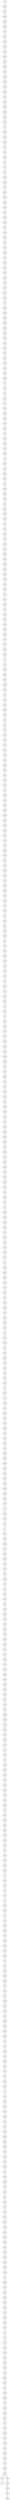 graph {
n0;
n1;
n2;
n3;
n4;
n5;
n6;
n7;
n8;
n9;
n10;
n11;
n12;
n13;
n14;
n15;
n16;
n17;
n18;
n19;
n20;
n21;
n22;
n23;
n24;
n25;
n26;
n27;
n28;
n29;
n30;
n31;
n32;
n33;
n34;
n35;
n36;
n37;
n38;
n39;
n40;
n41;
n42;
n43;
n44;
n45;
n46;
n47;
n48;
n49;
n50;
n51;
n52;
n53;
n54;
n55;
n56;
n57;
n58;
n59;
n60;
n61;
n62;
n63;
n64;
n65;
n66;
n67;
n68;
n69;
n70;
n71;
n72;
n73;
n74;
n75;
n76;
n77;
n78;
n79;
n80;
n81;
n82;
n83;
n84;
n85;
n86;
n87;
n88;
n89;
n90;
n91;
n92;
n93;
n94;
n95;
n96;
n97;
n98;
n99;
n100;
n101;
n102;
n103;
n104;
n105;
n106;
n107;
n108;
n109;
n110;
n111;
n112;
n113;
n114;
n115;
n116;
n117;
n118;
n119;
n120;
n121;
n122;
n123;
n124;
n125;
n126;
n127;
n128;
n129;
n130;
n131;
n132;
n133;
n134;
n135;
n136;
n137;
n138;
n139;
n140;
n141;
n142;
n143;
n144;
n145;
n146;
n147;
n148;
n149;
n150;
n151;
n152;
n153;
n154;
n155;
n156;
n157;
n158;
n159;
n160;
n161;
n162;
n163;
n164;
n165;
n166;
n167;
n168;
n169;
n170;
n171;
n172;
n173;
n174;
n175;
n176;
n177;
n178;
n179;
n180;
n181;
n182;
n183;
n184;
n185;
n186;
n187;
n188;
n189;
n190;
n191;
n192;
n193;
n194;
n195;
n196;
n197;
n198;
n199;
n200;
n201;
n202;
n203;
n204;
n205;
n206;
n207;
n208;
n209;
n210;
n211;
n212;
n213;
n214;
n215;
n216;
n217;
n218;
n219;
n220;
n221;
n222;
n223;
n224;
n225;
n226;
n227;
n228;
n229;
n230;
n231;
n232;
n233;
n234;
n235;
n236;
n237;
n238;
n239;
n240;
n241;
n242;
n243;
n244;
n245;
n246;
n247;
n248;
n249;
n250;
n251;
n252;
n253;
n254;
n255;
n256;
n257;
n258;
n259;
n260;
n261;
n262;
n263;
n264;
n265;
n266;
n267;
n268;
n269;
n270;
n271;
n272;
n273;
n274;
n275;
n276;
n277;
n278;
n279;
n280;
n281;
n282;
n283;
n284;
n285;
n286;
n287;
n288;
n289;
n290;
n291;
n292;
n293;
n294;
n295;
n296;
n297;
n298;
n299;
n300;
n301;
n302;
n303;
n304;
n305;
n306;
n307;
n308;
n309;
n310;
n311;
n312;
n313;
n314;
n315;
n316;
n317;
n318;
n319;
n320;
n321;
n322;
n323;
n324;
n325;
n326;
n327;
n328;
n329;
n330;
n331;
n332;
n333;
n334;
n335;
n336;
n337;
n338;
n339;
n340;
n341;
n342;
n343;
n344;
n345;
n346;
n347;
n348;
n349;
n350;
n351;
n352;
n353;
n354;
n355;
n356;
n357;
n358;
n359;
n360;
n361;
n362;
n363;
n364;
n365;
n366;
n367;
n368;
n369;
n370;
n371;
n372;
n373;
n374;
n375;
n376;
n377;
n378;
n379;
n380;
n381;
n382;
n383;
n384;
n385;
n386;
n387;
n388;
n389;
n390;
n391;
n392;
n393;
n394;
n395;
n396;
n397;
n398;
n399;
n400;
n401;
n402;
n403;
n404;
n405;
n406;
n407;
n408;
n409;
n410;
n411;
n412;
n413;
n414;
n415;
n416;
n417;
n418;
n419;
n420;
n421;
n422;
n423;
n424;
n425;
n426;
n427;
n428;
n429;
n430;
n431;
n432;
n433;
n434;
n435;
n436;
n437;
n438;
n439;
n440;
n441;
n442;
n443;
n444;
n445;
n446;
n447;
n448;
n449;
n450;
n451;
n452;
n453;
n454;
n455;
n456;
n457;
n458;
n459;
n460;
n461;
n462;
n463;
n464;
n465;
n466;
n467;
n468;
n469;
n470;
n471;
n472;
n473;
n474;
n475;
n476;
n477;
n478;
n479;
n480;
n481;
n482;
n483;
n484;
n485;
n486;
n487;
n488;
n489;
n490;
n491;
n492;
n493;
n494;
n495;
n496;
n497;
n498;
n499;
n0 -- n286;
n1 -- n47;
n1 -- n116;
n2 -- n145;
n2 -- n190;
n3 -- n373;
n3 -- n112;
n4 -- n395;
n4 -- n454;
n5 -- n200;
n5 -- n397;
n6 -- n140;
n6 -- n414;
n7 -- n331;
n7 -- n38;
n8 -- n443;
n8 -- n432;
n9 -- n425;
n9 -- n418;
n10 -- n84;
n10 -- n314;
n11 -- n182;
n11 -- n397;
n12 -- n14;
n13 -- n209;
n13 -- n25;
n14 -- n110;
n14 -- n12;
n15 -- n100;
n15 -- n458;
n16 -- n99;
n16 -- n230;
n17 -- n239;
n17 -- n202;
n18 -- n368;
n18 -- n293;
n19 -- n245;
n19 -- n400;
n20 -- n190;
n20 -- n76;
n21 -- n266;
n21 -- n92;
n22 -- n130;
n22 -- n403;
n23 -- n61;
n23 -- n52;
n24 -- n57;
n24 -- n136;
n25 -- n351;
n25 -- n13;
n26 -- n493;
n26 -- n479;
n27 -- n148;
n27 -- n90;
n28 -- n180;
n28 -- n448;
n29 -- n147;
n29 -- n257;
n30 -- n476;
n30 -- n352;
n31 -- n263;
n31 -- n384;
n32 -- n409;
n32 -- n153;
n33 -- n103;
n33 -- n184;
n34 -- n325;
n34 -- n83;
n35 -- n367;
n35 -- n58;
n36 -- n341;
n36 -- n362;
n37 -- n126;
n37 -- n234;
n38 -- n132;
n38 -- n7;
n39 -- n210;
n39 -- n207;
n40 -- n193;
n40 -- n428;
n41 -- n155;
n41 -- n171;
n42 -- n205;
n42 -- n355;
n43 -- n399;
n43 -- n55;
n44 -- n457;
n44 -- n496;
n45 -- n309;
n45 -- n136;
n46 -- n269;
n46 -- n158;
n47 -- n1;
n47 -- n279;
n48 -- n109;
n48 -- n487;
n49 -- n350;
n49 -- n437;
n50 -- n407;
n50 -- n424;
n51 -- n473;
n51 -- n93;
n52 -- n23;
n52 -- n372;
n53 -- n258;
n53 -- n427;
n54 -- n344;
n54 -- n497;
n55 -- n43;
n55 -- n66;
n56 -- n301;
n56 -- n241;
n57 -- n24;
n57 -- n439;
n58 -- n139;
n58 -- n35;
n59 -- n410;
n59 -- n400;
n60 -- n140;
n60 -- n206;
n61 -- n325;
n61 -- n23;
n62 -- n273;
n62 -- n262;
n63 -- n166;
n63 -- n157;
n64 -- n239;
n64 -- n80;
n65 -- n160;
n65 -- n91;
n66 -- n404;
n66 -- n55;
n67 -- n337;
n67 -- n321;
n68 -- n287;
n68 -- n228;
n69 -- n392;
n69 -- n441;
n70 -- n307;
n70 -- n346;
n71 -- n141;
n71 -- n90;
n72 -- n192;
n72 -- n483;
n73 -- n315;
n73 -- n197;
n74 -- n316;
n74 -- n150;
n75 -- n453;
n75 -- n299;
n76 -- n20;
n76 -- n171;
n77 -- n488;
n77 -- n472;
n78 -- n194;
n78 -- n199;
n79 -- n97;
n79 -- n426;
n80 -- n64;
n80 -- n164;
n81 -- n295;
n81 -- n213;
n82 -- n143;
n82 -- n166;
n83 -- n280;
n83 -- n34;
n84 -- n10;
n84 -- n320;
n85 -- n163;
n85 -- n188;
n86 -- n453;
n86 -- n423;
n87 -- n495;
n87 -- n459;
n88 -- n125;
n88 -- n134;
n89 -- n301;
n89 -- n497;
n90 -- n27;
n90 -- n71;
n91 -- n65;
n91 -- n215;
n92 -- n21;
n92 -- n229;
n93 -- n378;
n93 -- n51;
n94 -- n189;
n94 -- n498;
n95 -- n470;
n95 -- n220;
n96 -- n334;
n96 -- n271;
n97 -- n334;
n97 -- n79;
n98 -- n456;
n98 -- n365;
n99 -- n16;
n99 -- n284;
n100 -- n235;
n100 -- n15;
n101 -- n499;
n101 -- n418;
n102 -- n386;
n102 -- n173;
n103 -- n33;
n103 -- n261;
n104 -- n200;
n104 -- n278;
n105 -- n118;
n105 -- n233;
n106 -- n463;
n106 -- n328;
n107 -- n412;
n107 -- n138;
n108 -- n159;
n108 -- n471;
n109 -- n476;
n109 -- n48;
n110 -- n14;
n110 -- n297;
n110 -- n498;
n111 -- n202;
n111 -- n336;
n112 -- n3;
n112 -- n337;
n113 -- n344;
n113 -- n494;
n114 -- n182;
n114 -- n327;
n115 -- n492;
n115 -- n168;
n116 -- n1;
n116 -- n310;
n117 -- n485;
n117 -- n196;
n118 -- n294;
n118 -- n105;
n119 -- n413;
n119 -- n176;
n120 -- n319;
n120 -- n387;
n121 -- n204;
n121 -- n458;
n122 -- n429;
n122 -- n133;
n123 -- n338;
n123 -- n394;
n124 -- n248;
n124 -- n261;
n125 -- n276;
n125 -- n88;
n126 -- n355;
n126 -- n37;
n127 -- n368;
n127 -- n191;
n128 -- n216;
n128 -- n475;
n129 -- n181;
n129 -- n257;
n130 -- n22;
n130 -- n484;
n131 -- n378;
n131 -- n168;
n132 -- n485;
n132 -- n38;
n133 -- n218;
n133 -- n122;
n134 -- n238;
n134 -- n88;
n135 -- n211;
n135 -- n236;
n136 -- n24;
n136 -- n45;
n137 -- n157;
n137 -- n441;
n138 -- n244;
n138 -- n107;
n139 -- n165;
n139 -- n58;
n140 -- n60;
n140 -- n6;
n141 -- n71;
n141 -- n172;
n142 -- n445;
n142 -- n196;
n143 -- n82;
n143 -- n224;
n144 -- n260;
n144 -- n322;
n145 -- n2;
n145 -- n398;
n146 -- n370;
n146 -- n275;
n147 -- n29;
n147 -- n230;
n148 -- n431;
n148 -- n27;
n149 -- n444;
n149 -- n253;
n150 -- n74;
n150 -- n228;
n151 -- n225;
n151 -- n204;
n152 -- n336;
n152 -- n470;
n153 -- n173;
n153 -- n32;
n154 -- n307;
n154 -- n252;
n155 -- n41;
n155 -- n266;
n156 -- n310;
n156 -- n412;
n157 -- n63;
n157 -- n137;
n158 -- n46;
n158 -- n197;
n159 -- n297;
n159 -- n108;
n160 -- n65;
n160 -- n206;
n161 -- n474;
n161 -- n408;
n162 -- n345;
n162 -- n438;
n163 -- n85;
n163 -- n411;
n164 -- n226;
n164 -- n80;
n165 -- n139;
n165 -- n431;
n166 -- n63;
n166 -- n82;
n167 -- n349;
n167 -- n417;
n168 -- n115;
n168 -- n131;
n169 -- n326;
n169 -- n313;
n170 -- n375;
n170 -- n389;
n171 -- n41;
n171 -- n76;
n172 -- n281;
n172 -- n141;
n173 -- n153;
n173 -- n102;
n174 -- n183;
n174 -- n278;
n175 -- n205;
n175 -- n374;
n176 -- n317;
n176 -- n119;
n177 -- n466;
n177 -- n491;
n178 -- n385;
n178 -- n302;
n179 -- n259;
n179 -- n461;
n180 -- n305;
n180 -- n28;
n181 -- n129;
n181 -- n415;
n182 -- n114;
n182 -- n11;
n183 -- n174;
n183 -- n240;
n184 -- n33;
n184 -- n256;
n185 -- n328;
n185 -- n440;
n186 -- n194;
n186 -- n451;
n187 -- n348;
n187 -- n312;
n188 -- n85;
n188 -- n480;
n189 -- n300;
n189 -- n94;
n190 -- n2;
n190 -- n20;
n191 -- n482;
n191 -- n127;
n192 -- n456;
n192 -- n72;
n193 -- n40;
n193 -- n246;
n194 -- n186;
n194 -- n78;
n195 -- n388;
n195 -- n286;
n196 -- n117;
n196 -- n142;
n197 -- n73;
n197 -- n158;
n198 -- n208;
n198 -- n265;
n199 -- n379;
n199 -- n78;
n200 -- n104;
n200 -- n5;
n201 -- n277;
n201 -- n419;
n202 -- n111;
n202 -- n17;
n203 -- n396;
n203 -- n423;
n204 -- n121;
n204 -- n151;
n205 -- n42;
n205 -- n175;
n206 -- n60;
n206 -- n160;
n207 -- n288;
n207 -- n39;
n208 -- n198;
n208 -- n236;
n209 -- n13;
n209 -- n389;
n210 -- n249;
n210 -- n39;
n211 -- n466;
n211 -- n135;
n212 -- n388;
n212 -- n362;
n213 -- n81;
n213 -- n223;
n214 -- n274;
n214 -- n356;
n215 -- n292;
n215 -- n91;
n216 -- n463;
n216 -- n128;
n217 -- n308;
n217 -- n343;
n218 -- n279;
n218 -- n133;
n219 -- n409;
n219 -- n253;
n220 -- n468;
n220 -- n95;
n221 -- n311;
n221 -- n407;
n222 -- n370;
n222 -- n245;
n223 -- n473;
n223 -- n213;
n224 -- n143;
n224 -- n486;
n225 -- n151;
n225 -- n353;
n226 -- n284;
n226 -- n164;
n227 -- n235;
n227 -- n410;
n228 -- n68;
n228 -- n150;
n229 -- n402;
n229 -- n92;
n230 -- n16;
n230 -- n147;
n231 -- n420;
n231 -- n376;
n232 -- n402;
n232 -- n303;
n233 -- n363;
n233 -- n105;
n234 -- n352;
n234 -- n37;
n235 -- n100;
n235 -- n227;
n236 -- n208;
n236 -- n135;
n237 -- n487;
n237 -- n332;
n238 -- n134;
n238 -- n472;
n239 -- n64;
n239 -- n17;
n240 -- n382;
n240 -- n183;
n241 -- n56;
n241 -- n428;
n242 -- n430;
n242 -- n414;
n243 -- n280;
n243 -- n443;
n244 -- n462;
n244 -- n138;
n245 -- n222;
n245 -- n19;
n246 -- n465;
n246 -- n193;
n247 -- n419;
n247 -- n285;
n248 -- n283;
n248 -- n124;
n249 -- n382;
n249 -- n210;
n250 -- n371;
n250 -- n486;
n251 -- n381;
n251 -- n272;
n252 -- n298;
n252 -- n154;
n253 -- n219;
n253 -- n149;
n254 -- n359;
n254 -- n361;
n255 -- n331;
n255 -- n464;
n256 -- n184;
n256 -- n282;
n257 -- n29;
n257 -- n129;
n258 -- n484;
n258 -- n53;
n259 -- n274;
n259 -- n179;
n260 -- n144;
n260 -- n271;
n261 -- n103;
n261 -- n124;
n262 -- n62;
n262 -- n427;
n263 -- n460;
n263 -- n31;
n264 -- n345;
n264 -- n294;
n265 -- n492;
n265 -- n198;
n266 -- n21;
n266 -- n155;
n267 -- n379;
n267 -- n333;
n268 -- n445;
n268 -- n360;
n269 -- n465;
n269 -- n46;
n270 -- n380;
n270 -- n343;
n271 -- n260;
n271 -- n96;
n272 -- n348;
n272 -- n251;
n273 -- n288;
n273 -- n62;
n274 -- n259;
n274 -- n214;
n275 -- n146;
n275 -- n455;
n276 -- n125;
n276 -- n442;
n277 -- n201;
n277 -- n468;
n278 -- n104;
n278 -- n174;
n279 -- n47;
n279 -- n218;
n280 -- n243;
n280 -- n83;
n281 -- n172;
n281 -- n333;
n282 -- n477;
n282 -- n256;
n283 -- n248;
n283 -- n300;
n284 -- n99;
n284 -- n226;
n285 -- n452;
n285 -- n247;
n286 -- n195;
n286 -- n0;
n287 -- n330;
n287 -- n68;
n288 -- n273;
n288 -- n207;
n289 -- n434;
n289 -- n298;
n290 -- n415;
n290 -- n424;
n291 -- n364;
n291 -- n394;
n292 -- n420;
n292 -- n215;
n293 -- n18;
n293 -- n358;
n294 -- n118;
n294 -- n264;
n295 -- n81;
n295 -- n383;
n296 -- n338;
n296 -- n454;
n297 -- n159;
n297 -- n110;
n298 -- n289;
n298 -- n252;
n299 -- n385;
n299 -- n75;
n300 -- n283;
n300 -- n189;
n301 -- n56;
n301 -- n89;
n302 -- n178;
n302 -- n421;
n303 -- n232;
n303 -- n478;
n304 -- n471;
n305 -- n180;
n305 -- n361;
n306 -- n357;
n306 -- n422;
n307 -- n70;
n307 -- n154;
n308 -- n217;
n308 -- n354;
n309 -- n347;
n309 -- n45;
n310 -- n116;
n310 -- n156;
n311 -- n369;
n311 -- n221;
n312 -- n187;
n312 -- n469;
n313 -- n444;
n313 -- n169;
n314 -- n480;
n314 -- n10;
n315 -- n73;
n315 -- n327;
n316 -- n74;
n316 -- n494;
n317 -- n176;
n317 -- n384;
n318 -- n435;
n318 -- n433;
n319 -- n120;
n319 -- n489;
n320 -- n481;
n320 -- n84;
n321 -- n67;
n321 -- n347;
n322 -- n144;
n322 -- n482;
n323 -- n442;
n323 -- n324;
n324 -- n323;
n324 -- n426;
n325 -- n34;
n325 -- n61;
n326 -- n483;
n326 -- n169;
n327 -- n114;
n327 -- n315;
n328 -- n106;
n328 -- n185;
n329 -- n358;
n329 -- n403;
n330 -- n349;
n330 -- n287;
n331 -- n7;
n331 -- n255;
n332 -- n413;
n332 -- n237;
n333 -- n281;
n333 -- n267;
n334 -- n97;
n334 -- n96;
n335 -- n474;
n335 -- n373;
n336 -- n152;
n336 -- n111;
n337 -- n67;
n337 -- n112;
n338 -- n296;
n338 -- n123;
n339 -- n467;
n339 -- n393;
n340 -- n354;
n340 -- n439;
n341 -- n36;
n341 -- n416;
n342 -- n351;
n342 -- n430;
n343 -- n217;
n343 -- n270;
n344 -- n113;
n344 -- n54;
n345 -- n162;
n345 -- n264;
n346 -- n440;
n346 -- n70;
n347 -- n309;
n347 -- n321;
n348 -- n187;
n348 -- n272;
n349 -- n167;
n349 -- n330;
n350 -- n390;
n350 -- n49;
n351 -- n342;
n351 -- n25;
n352 -- n234;
n352 -- n30;
n353 -- n225;
n353 -- n390;
n354 -- n308;
n354 -- n340;
n355 -- n126;
n355 -- n42;
n356 -- n392;
n356 -- n214;
n357 -- n306;
n357 -- n436;
n358 -- n329;
n358 -- n293;
n359 -- n254;
n359 -- n375;
n360 -- n268;
n360 -- n387;
n361 -- n305;
n361 -- n254;
n362 -- n212;
n362 -- n36;
n363 -- n233;
n363 -- n377;
n364 -- n291;
n364 -- n455;
n365 -- n391;
n365 -- n98;
n366 -- n396;
n366 -- n469;
n367 -- n35;
n367 -- n422;
n368 -- n18;
n368 -- n127;
n369 -- n405;
n369 -- n311;
n370 -- n222;
n370 -- n146;
n371 -- n250;
n371 -- n464;
n372 -- n493;
n372 -- n52;
n373 -- n3;
n373 -- n335;
n374 -- n479;
n374 -- n175;
n375 -- n359;
n375 -- n170;
n376 -- n231;
n376 -- n449;
n377 -- n435;
n377 -- n363;
n378 -- n131;
n378 -- n93;
n379 -- n267;
n379 -- n199;
n380 -- n411;
n380 -- n270;
n381 -- n251;
n381 -- n461;
n382 -- n249;
n382 -- n240;
n383 -- n295;
n383 -- n496;
n384 -- n317;
n384 -- n31;
n385 -- n299;
n385 -- n178;
n386 -- n102;
n386 -- n421;
n387 -- n360;
n387 -- n120;
n388 -- n195;
n388 -- n212;
n389 -- n209;
n389 -- n170;
n390 -- n350;
n390 -- n353;
n391 -- n399;
n391 -- n365;
n392 -- n356;
n392 -- n69;
n393 -- n429;
n393 -- n339;
n394 -- n291;
n394 -- n123;
n395 -- n447;
n395 -- n4;
n396 -- n203;
n396 -- n366;
n397 -- n11;
n397 -- n5;
n398 -- n145;
n398 -- n404;
n399 -- n43;
n399 -- n391;
n400 -- n19;
n400 -- n59;
n401 -- n446;
n401 -- n432;
n402 -- n232;
n402 -- n229;
n403 -- n329;
n403 -- n22;
n404 -- n66;
n404 -- n398;
n405 -- n369;
n405 -- n488;
n406 -- n477;
n406 -- n459;
n407 -- n221;
n407 -- n50;
n408 -- n161;
n408 -- n437;
n409 -- n219;
n409 -- n32;
n410 -- n227;
n410 -- n59;
n411 -- n380;
n411 -- n163;
n412 -- n107;
n412 -- n156;
n413 -- n332;
n413 -- n119;
n414 -- n6;
n414 -- n242;
n415 -- n290;
n415 -- n181;
n416 -- n341;
n416 -- n433;
n417 -- n167;
n417 -- n475;
n418 -- n101;
n418 -- n9;
n419 -- n201;
n419 -- n247;
n420 -- n231;
n420 -- n292;
n421 -- n386;
n421 -- n302;
n422 -- n306;
n422 -- n367;
n423 -- n203;
n423 -- n86;
n424 -- n50;
n424 -- n290;
n425 -- n451;
n425 -- n9;
n426 -- n79;
n426 -- n324;
n427 -- n262;
n427 -- n53;
n428 -- n40;
n428 -- n241;
n429 -- n393;
n429 -- n122;
n430 -- n342;
n430 -- n242;
n431 -- n165;
n431 -- n148;
n432 -- n8;
n432 -- n401;
n433 -- n318;
n433 -- n416;
n434 -- n449;
n434 -- n289;
n435 -- n377;
n435 -- n318;
n436 -- n357;
n436 -- n450;
n437 -- n408;
n437 -- n49;
n438 -- n446;
n438 -- n162;
n439 -- n57;
n439 -- n340;
n440 -- n346;
n440 -- n185;
n441 -- n137;
n441 -- n69;
n442 -- n323;
n442 -- n276;
n443 -- n8;
n443 -- n243;
n444 -- n313;
n444 -- n149;
n445 -- n142;
n445 -- n268;
n446 -- n401;
n446 -- n438;
n447 -- n395;
n447 -- n467;
n448 -- n491;
n448 -- n28;
n449 -- n434;
n449 -- n376;
n450 -- n490;
n450 -- n436;
n451 -- n425;
n451 -- n186;
n452 -- n489;
n452 -- n285;
n453 -- n75;
n453 -- n86;
n454 -- n296;
n454 -- n4;
n455 -- n275;
n455 -- n364;
n456 -- n192;
n456 -- n98;
n457 -- n499;
n457 -- n44;
n458 -- n121;
n458 -- n15;
n459 -- n406;
n459 -- n87;
n460 -- n490;
n460 -- n263;
n461 -- n381;
n461 -- n179;
n462 -- n495;
n462 -- n244;
n463 -- n216;
n463 -- n106;
n464 -- n371;
n464 -- n255;
n465 -- n269;
n465 -- n246;
n466 -- n211;
n466 -- n177;
n467 -- n447;
n467 -- n339;
n468 -- n277;
n468 -- n220;
n469 -- n312;
n469 -- n366;
n470 -- n152;
n470 -- n95;
n471 -- n304;
n471 -- n108;
n472 -- n77;
n472 -- n238;
n473 -- n223;
n473 -- n51;
n474 -- n335;
n474 -- n161;
n475 -- n417;
n475 -- n128;
n476 -- n109;
n476 -- n30;
n477 -- n406;
n477 -- n282;
n478 -- n481;
n478 -- n303;
n479 -- n26;
n479 -- n374;
n480 -- n314;
n480 -- n188;
n481 -- n320;
n481 -- n478;
n482 -- n322;
n482 -- n191;
n483 -- n326;
n483 -- n72;
n484 -- n130;
n484 -- n258;
n485 -- n117;
n485 -- n132;
n486 -- n250;
n486 -- n224;
n487 -- n48;
n487 -- n237;
n488 -- n405;
n488 -- n77;
n489 -- n319;
n489 -- n452;
n490 -- n460;
n490 -- n450;
n491 -- n177;
n491 -- n448;
n492 -- n265;
n492 -- n115;
n493 -- n26;
n493 -- n372;
n494 -- n113;
n494 -- n316;
n495 -- n462;
n495 -- n87;
n496 -- n44;
n496 -- n383;
n497 -- n54;
n497 -- n89;
n498 -- n110;
n498 -- n94;
n499 -- n457;
n499 -- n101;
}
